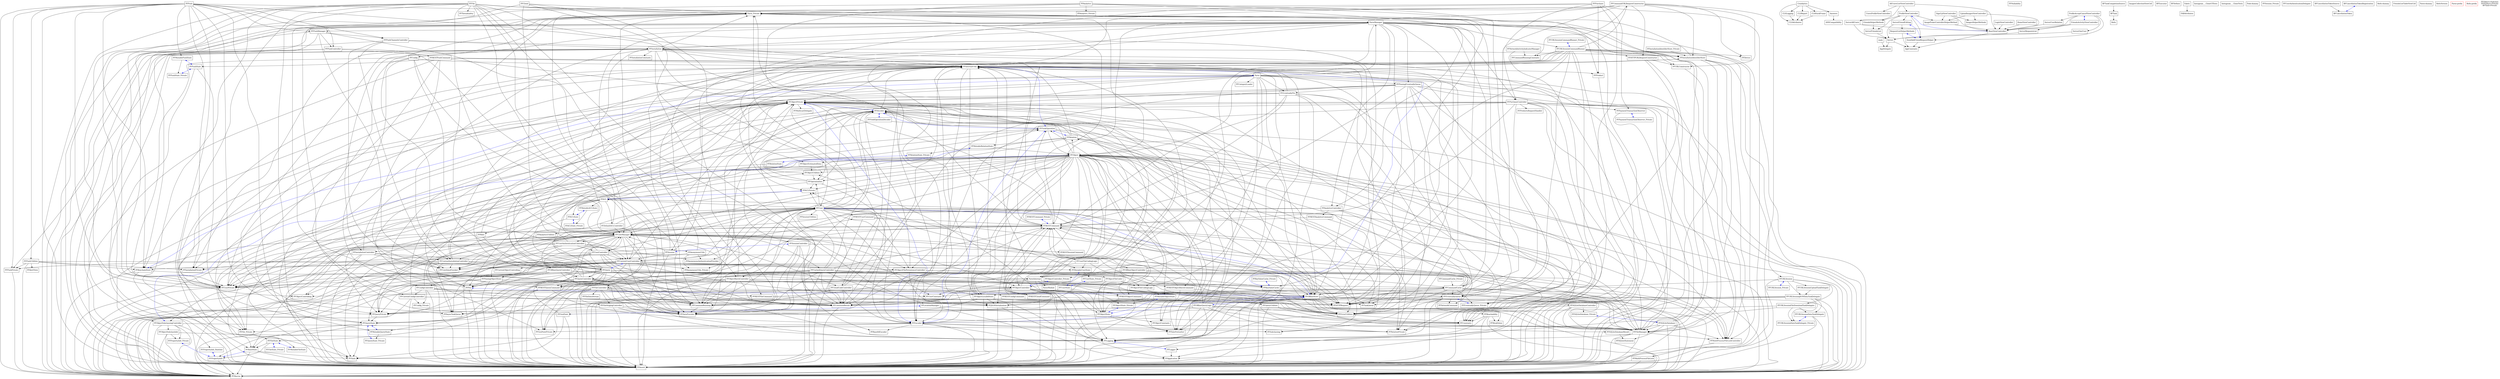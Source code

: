 digraph G {
	node [shape=box];
	"PFCommandURLRequestConstructor" -> "PFHTTPRequest";
	"PFCommandURLRequestConstructor" -> "Parse_Private";
	"PFCommandURLRequestConstructor" -> "PFInternalUtils";
	"PFCommandURLRequestConstructor" -> "PFCommandRunningConstants";
	"PFCommandURLRequestConstructor" -> "PFDataProvider";
	"PFCommandURLRequestConstructor" -> "PFRESTCommand";
	"PFCommandURLRequestConstructor" -> "PFAssert";
	"PFCommandURLRequestConstructor" -> "PFHTTPURLRequestConstructor";
	"PFCommandURLRequestConstructor" -> "PFDevice";
	"PFCommandURLRequestConstructor" -> "PFURLConstructor";
	"PFCommandURLRequestConstructor" -> "PFInstallationIdentifierStore";
	"CLSAttributes" -> {};
	"PFCachedQueryController" -> "PFUser";
	"PFCachedQueryController" -> "PFKeyValueCache";
	"PFCachedQueryController" -> "PFRESTQueryCommand";
	"PFCachedQueryController" -> "PFRESTCommand";
	"PFCachedQueryController" -> "PFDecoder";
	"PFCachedQueryController" -> "PFErrorUtilities";
	"PFCachedQueryController" -> "PFCommandResult";
	"PFCachedQueryController" -> "PFMacros";
	"PFCachedQueryController" -> "PFCommandRunning";
	"PFCachedQueryController" -> "PFAssert";
	"PFCachedQueryController" -> "PFJSONSerialization";
	"PFCachedQueryController" -> "PFQueryController";
	"PFCachedQueryController" -> "PFQueryState";
	"PFFileStagingController" -> "PFAssert";
	"PFFileStagingController" -> "PFFileManager";
	"PFFileStagingController" -> "PFLogging";
	"PFFileStagingController" -> "PFDataProvider";
	"PFFileStagingController" -> "PFAsyncTaskQueue";
	"PFObjectConstants" -> {};
	"PFPin" -> "PFAssert";
	"PFPin" -> "PFQueryPrivate";
	"PFPin" -> "Parse_Private";
	"PFPin" -> "PFObjectPrivate";
	"PFCloudCodeController" -> "PFEncoder";
	"PFCloudCodeController" -> "PFInternalUtils";
	"PFCloudCodeController" -> "PFRESTCloudCommand";
	"PFCloudCodeController" -> "PFDecoder";
	"PFCloudCodeController" -> "PFAssert";
	"PFCloudCodeController" -> "PFCommandResult";
	"PFCloudCodeController" -> "PFCommandRunning";
	"PFSubclassing" -> {};
	"PFPinningObjectStore" -> "PFAssert";
	"PFPinningObjectStore" -> "PFQueryPrivate";
	"PFPinningObjectStore" -> "PFMacros";
	"PFPinningObjectStore" -> "PFPin";
	"PFPinningObjectStore" -> "PFDataProvider";
	"PFPinningObjectStore" -> "PFOfflineStore";
	"PFObjectControlling" -> "PFMacros";
	"PFPaymentTransactionObserver" -> "PFAssert";
	"FriendsHelperMethods" -> "ServerFriendsList";
	"PFUserFileCodingLogic" -> "PFObjectFileCodingLogic";
	"PFUserFileCodingLogic" -> "PFMutableUserState";
	"PFUserFileCodingLogic" -> "PFUserConstants";
	"PFUserFileCodingLogic" -> "PFUserPrivate";
	"PFUserFileCodingLogic" -> "PFObjectPrivate";
	"PFUserFileCodingLogic" -> "PFDecoder";
	"PFCoreManager" -> "PFLocationManager";
	"PFCoreManager" -> "PFUserController";
	"PFCoreManager" -> "PFObjectSubclassingController";
	"PFCoreManager" -> "PFDataProvider";
	"PFCoreManager" -> "PFInstallationController";
	"PFCoreManager" -> "PFObjectFilePersistenceController";
	"PFCoreManager" -> "PFSessionController";
	"PFCoreManager" -> "PFMacros";
	"PFCoreManager" -> "PFObjectBatchController";
	"PFCoreManager" -> "PFOfflineObjectController";
	"PFCoreManager" -> "PFFileController";
	"PFCoreManager" -> "PFObjectLocalIdStore";
	"PFCoreManager" -> "PFPinningObjectStore";
	"PFCoreManager" -> "PFConfigController";
	"PFCoreManager" -> "PFObjectController";
	"PFCoreManager" -> "PFAssert";
	"PFCoreManager" -> "PFOfflineQueryController";
	"PFCoreManager" -> "PFCoreDataProvider";
	"PFCoreManager" -> "PFCloudCodeController";
	"PFCoreManager" -> "PFUserAuthenticationController";
	"PFCoreManager" -> "PFCurrentInstallationController";
	"PFCoreManager" -> "PFCachedQueryController";
	"PFCoreManager" -> "PFCurrentUserController";
	"PFQueryState" -> "PFBaseState";
	"PFQueryState" -> "PFPropertyInfo";
	"ParseInternal" -> "ParseModule";
	"ParseInternal" -> "PFCommandCache";
	"ParseInternal" -> "PFInternalUtils";
	"ParseInternal" -> "PFEventuallyQueue";
	"ParseInternal" -> "PFAssert";
	"ParseInternal" -> "PFGeoPointPrivate";
	"ParseInternal" -> "PFFieldOperation";
	"ParseInternal" -> "PFUserPrivate";
	"ParseInternal" -> "PFKeyValueCache";
	"ParseInternal" -> "PFObjectPrivate";
	"PFAssert" -> "PFMacros";
	"PFLogger" -> "PFApplication";
	"PFURLSessionDataTaskDelegate" -> "PFAssert";
	"PFURLSessionDataTaskDelegate" -> "PFMacros";
	"PFNullability" -> {};
	"PFObjectSubclassInfo" -> "PFAssert";
	"PFObjectSubclassInfo" -> "PFPropertyInfo_Private";
	"PFObjectSubclassInfo" -> "PFMacros";
	"PFObjectSubclassInfo" -> "PFLogging";
	"main" -> "AppDelegate";
	"PFOfflineStore" -> "PFSQLiteDatabaseController";
	"PFOfflineStore" -> "PFDecoder";
	"PFOfflineStore" -> "PFErrorUtilities";
	"PFOfflineStore" -> "PFMacros";
	"PFOfflineStore" -> "PFSQLiteDatabaseResult";
	"PFOfflineStore" -> "PFJSONSerialization";
	"PFOfflineStore" -> "PFQueryPrivate";
	"PFOfflineStore" -> "PFFileManager";
	"PFOfflineStore" -> "Parse_Private";
	"PFOfflineStore" -> "PFAssert";
	"PFOfflineStore" -> "PFWeakValue";
	"PFOfflineStore" -> "PFSQLiteDatabase";
	"PFOfflineStore" -> "PFObjectPrivate";
	"PFFile" -> "PFFileStagingController";
	"PFFile" -> "PFRESTFileCommand";
	"PFFile" -> "PFErrorUtilities";
	"PFFile" -> "PFMacros";
	"PFFile" -> "PFMutableFileState";
	"PFFile" -> "Parse_Private";
	"PFFile" -> "PFFileController";
	"PFFile" -> "PFThreadsafety";
	"PFFile" -> "PFFileManager";
	"PFFile" -> "PFFile_Private";
	"PFFile" -> "PFInternalUtils";
	"PFFile" -> "PFCoreManager";
	"PFFile" -> "PFAssert";
	"PFFile" -> "PFCommandResult";
	"PFFile" -> "PFUserPrivate";
	"PFFile" -> "PFAsyncTaskQueue";
	"PFSQLiteDatabase" -> "PFSQLiteDatabaseResult";
	"PFSQLiteDatabase" -> "PFInternalUtils";
	"PFSQLiteDatabase" -> "PFSQLiteStatement";
	"PFSQLiteDatabase" -> "Parse_Private";
	"PFSQLiteDatabase" -> "PFMacros";
	"PFSQLiteDatabase" -> "PFFileManager";
	"PFSQLiteDatabase" -> "PFMultiProcessFileLockController";
	"AppConstants" -> {};
	"BFTask" -> "Bolts";
	"PFSQLiteDatabaseController" -> "PFAssert";
	"PFSQLiteDatabaseController" -> "PFSQLiteDatabase_Private";
	"PFSQLiteDatabaseController" -> "PFFileManager";
	"PFSQLiteDatabaseController" -> "PFAsyncTaskQueue";
	"PFCoreDataProvider" -> {};
	"PFObjectUtilities" -> "PFFieldOperation";
	"PFObjectUtilities" -> "PFOperationSet";
	"PFTaskQueue" -> {};
	"PFRESTFileCommand" -> "PFAssert";
	"PFRESTFileCommand" -> "PFHTTPRequest";
	"PFRESTFileCommand" -> "PFRESTCommand";
	"ImagesCollectionViewCell" -> {};
	"PFSessionController" -> "PFDataProvider";
	"PFSessionController" -> "PFAssert";
	"PFSessionController" -> "PFCommandResult";
	"PFSessionController" -> "PFRESTSessionCommand";
	"PFSessionController" -> "PFCommandRunning";
	"PFSessionController" -> "PFObjectPrivate";
	"PFBase64Encoder" -> {};
	"ImagePickerControllerHelperMethod" -> "BaseViewController";
	"BFExecutor" -> {};
	"PFURLSessionFileDownloadTaskDelegate" -> "PFErrorUtilities";
	"PFURLSessionFileDownloadTaskDelegate" -> "PFURLSessionDataTaskDelegate_Private";
	"PFURLSessionFileDownloadTaskDelegate" -> "PFHash";
	"PFURLSessionFileDownloadTaskDelegate" -> "PFURLSessionDataTaskDelegate";
	"PFAnonymousUtils" -> "PFUserPrivate";
	"PFAnonymousUtils" -> "PFAnonymousAuthenticationProvider";
	"PFAnonymousUtils" -> "PFAnonymousUtils_Private";
	"PFAnonymousUtils" -> "PFInternalUtils";
	"PFMulticastDelegate" -> {};
	"PFMultiProcessFileLockController" -> "PFMultiProcessFileLock";
	"PFRESTUserCommand" -> "PFAssert";
	"PFRESTUserCommand" -> "PFHTTPRequest";
	"PFRESTUserCommand" -> "PFRESTCommand";
	"ImagesHelperMethods" -> {};
	"ServerFriendEditing" -> "RequestListHelperMethods";
	"ServerFriendEditing" -> "Server";
	"PFFile_Private" -> "PFFileState";
	"PFConfigController" -> "PFAssert";
	"PFConfigController" -> "PFRESTConfigCommand";
	"PFConfigController" -> "PFCurrentConfigController";
	"PFConfigController" -> "PFDecoder";
	"PFConfigController" -> "PFConfig_Private";
	"PFConfigController" -> "PFCommandResult";
	"PFConfigController" -> "PFCommandRunning";
	"PFPushChannelsController" -> "PFAssert";
	"PFPushChannelsController" -> "PFErrorUtilities";
	"PFPushChannelsController" -> "PFCoreDataProvider";
	"PFPushChannelsController" -> "PFCurrentInstallationController";
	"PFPushChannelsController" -> "PFInstallation";
	"LoginViewController" -> "BaseViewController";
	"PFConfig" -> "Parse_Private";
	"PFConfig" -> "PFConfigController";
	"PFConfig" -> "PFInternalUtils";
	"PFConfig" -> "PFCoreManager";
	"PFConfig" -> "PFCurrentConfigController";
	"PFConfig" -> "PFUserPrivate";
	"PFConfig" -> "PFCurrentUserController";
	"Parse" -> "PFPinningEventuallyQueue";
	"Parse" -> "PFInstallationPrivate";
	"Parse" -> "PFPin";
	"Parse" -> "PFCategoryLoader";
	"Parse" -> "PFLogging";
	"Parse" -> "PFSession";
	"Parse" -> "PFFileManager";
	"Parse" -> "ParseManager";
	"Parse" -> "ParseInternal";
	"Parse" -> "PFEventuallyPin";
	"Parse" -> "PFLogger";
	"Parse" -> "PFObjectSubclassingController";
	"Parse" -> "PFUserPrivate";
	"Parse" -> "PFOfflineStore";
	"Parse" -> "PFApplication";
	"BFDefines" -> {};
	"PFCommandCache_Private" -> "PFCommandCache";
	"PFMultiProcessFileLock" -> "PFAssert";
	"PFMultiProcessFileLock" -> "PFMacros";
	"ServerRequestsList" -> "Server";
	"ServerOneUser" -> "Server";
	"PFLocationManager" -> "PFConstants";
	"PFLocationManager" -> "PFApplication";
	"PFCommandCache" -> "PFEventuallyQueue";
	"PFCommandCache" -> "PFRESTCommand";
	"PFCommandCache" -> "PFErrorUtilities";
	"PFCommandCache" -> "PFMacros";
	"PFCommandCache" -> "PFLogging";
	"PFCommandCache" -> "Parse_Private";
	"PFCommandCache" -> "PFMultiProcessFileLockController";
	"PFCommandCache" -> "PFFileManager";
	"PFCommandCache" -> "PFCoreManager";
	"PFCommandCache" -> "PFObject";
	"PFCommandCache" -> "PFAssert";
	"PFCommandCache" -> "PFCommandResult";
	"PFCommandCache" -> "PFObjectLocalIdStore";
	"PFCommandCache" -> "PFEventuallyQueue_Private";
	"PFCommandCache" -> "PFObjectPrivate";
	"Fabric" -> "FABAttributes";
	"PFAnonymousAuthenticationProvider" -> {};
	"PFObjectState" -> "PFObjectConstants";
	"PFObjectState" -> "PFObjectUtilities";
	"PFObjectState" -> "PFEncoder";
	"PFObjectState" -> "PFDateFormatter";
	"ProfileViewController" -> "FriendsHelperMethods";
	"ProfileViewController" -> "ImagePickerControllerHelperMethod";
	"ProfileViewController" -> "ServerFriendEditing";
	"ProfileViewController" -> "ServerFriendsList";
	"ProfileViewController" -> "SendAddFriendRequestHelper";
	"PFUserConstants" -> {};
	"PFMutablePushState" -> "PFPushState_Private";
	"PFDecoder" -> "PFFile_Private";
	"PFDecoder" -> "PFInternalUtils";
	"PFDecoder" -> "PFDateFormatter";
	"PFDecoder" -> "PFBase64Encoder";
	"PFDecoder" -> "PFGeoPointPrivate";
	"PFDecoder" -> "PFMacros";
	"PFDecoder" -> "PFRelationPrivate";
	"PFSQLiteDatabaseResult" -> "PFSQLiteStatement";
	"Bolts" -> {};
	"PFMutableQueryState" -> "PFQueryState_Private";
	"PFRESTQueryCommand" -> "PFHTTPRequest";
	"PFRESTQueryCommand" -> "PFQueryPrivate";
	"PFRESTQueryCommand" -> "PFEncoder";
	"PFRESTQueryCommand" -> "PFAssert";
	"PFRESTQueryCommand" -> "PFRESTCommand";
	"PFRESTQueryCommand" -> "PFQueryState";
	"Answers" -> "ANSCompatibility";
	"PFInstallationPrivate" -> {};
	"PFACL" -> "PFUser";
	"PFACL" -> "PFACLState";
	"PFACL" -> "PFObjectUtilities";
	"PFACL" -> "PFDefaultACLController";
	"PFACL" -> "PFRole";
	"PFACL" -> "PFMacros";
	"PFACL" -> "PFMutableACLState";
	"PFACL" -> "PFAssert";
	"PFACL" -> "PFUserPrivate";
	"PFACL" -> "PFObjectPrivate";
	"PFUserAuthenticationController" -> "PFAnonymousAuthenticationProvider";
	"PFUserAuthenticationController" -> "PFUserController";
	"PFUserAuthenticationController" -> "PFAssert";
	"PFUserAuthenticationController" -> "PFMacros";
	"PFUserAuthenticationController" -> "PFCoreDataProvider";
	"PFUserAuthenticationController" -> "PFAnonymousUtils";
	"PFUserAuthenticationController" -> "PFUserPrivate";
	"PFUserAuthenticationController" -> "PFObjectPrivate";
	"PFUserAuthenticationController" -> "PFCurrentUserController";
	"PFAsyncTaskQueue" -> {};
	"PFMutableObjectState" -> "PFObjectState_Private";
	"PFMutableObjectState" -> "PFDateFormatter";
	"PFPinningEventuallyQueue" -> "PFAssert";
	"PFPinningEventuallyQueue" -> "PFEventuallyQueue_Private";
	"PFPinningEventuallyQueue" -> "PFEventuallyQueue";
	"PFPinningEventuallyQueue" -> "PFTaskQueue";
	"PFPinningEventuallyQueue" -> "PFCommandResult";
	"PFPinningEventuallyQueue" -> "PFOperationSet";
	"PFPinningEventuallyQueue" -> "PFErrorUtilities";
	"PFPinningEventuallyQueue" -> "PFEventuallyPin";
	"PFPinningEventuallyQueue" -> "PFRESTCommand";
	"PFPinningEventuallyQueue" -> "PFObjectPrivate";
	"PFPinningEventuallyQueue" -> "PFMacros";
	"Instagram___CloneUITests" -> {};
	"ServerUserRelation" -> "BaseViewController";
	"PFProductsRequestHandler" -> {};
	"PFPurchase" -> "PFPaymentTransactionObserver";
	"PFPurchase" -> "Parse_Private";
	"PFPurchase" -> "PFConstants";
	"PFPurchase" -> "PFPurchaseController";
	"PFPurchase" -> "PFProduct";
	"PFPurchase" -> "PFAssert";
	"PFPurchase" -> "PFUserPrivate";
	"PFRESTObjectBatchCommand" -> "PFAssert";
	"PFRESTObjectBatchCommand" -> "PFHTTPRequest";
	"PFRESTObjectBatchCommand" -> "PFRESTCommand";
	"PFDataProvider" -> {};
	"PFDefaultACLController" -> "Parse_Private";
	"PFDefaultACLController" -> "PFCoreManager";
	"PFDefaultACLController" -> "PFACLPrivate";
	"PFDefaultACLController" -> "PFAsyncTaskQueue";
	"PFDefaultACLController" -> "PFCurrentUserController";
	"PFPushManager" -> "PFAssert";
	"PFPushManager" -> "PFPushChannelsController";
	"PFPushManager" -> "PFCoreDataProvider";
	"PFPushManager" -> "PFDataProvider";
	"PFPushManager" -> "PFPushController";
	"PFPushManager" -> "PFMacros";
	"CLSLogging" -> "CLSAttributes";
	"PFHTTPURLRequestConstructor" -> "PFAssert";
	"PFHTTPURLRequestConstructor" -> "PFHTTPRequest";
	"PFHTTPURLRequestConstructor" -> "PFURLConstructor";
	"CLSReport" -> "CLSAttributes";
	"Server" -> "AppConstants";
	"Server" -> "AppDelegate";
	"ServerAllUsers" -> "BaseViewController";
	"ServerAllUsers" -> "Server";
	"PFRelationPrivate" -> {};
	"PFInstallationConstants" -> {};
	"PFPush" -> "PFPushUtilities";
	"PFPush" -> "PFKeychainStore";
	"PFPush" -> "PFPushManager";
	"PFPush" -> "PFMacros";
	"PFPush" -> "PFPushChannelsController";
	"PFPush" -> "Parse_Private";
	"PFPush" -> "PFMutablePushState";
	"PFPush" -> "PFPushController";
	"PFPush" -> "PFQueryPrivate";
	"PFPush" -> "PFEncoder";
	"PFPush" -> "PFHash";
	"PFPush" -> "PFPushPrivate";
	"PFPush" -> "PFMutableQueryState";
	"PFPush" -> "PFAssert";
	"PFPush" -> "PFInstallationPrivate";
	"PFPush" -> "PFUserPrivate";
	"PFURLSession" -> "PFURLSessionJSONDataTaskDelegate";
	"PFURLSession" -> "PFAssert";
	"PFURLSession" -> "PFCommandResult";
	"PFURLSession" -> "PFMacros";
	"PFURLSession" -> "PFURLSessionFileDownloadTaskDelegate";
	"PFURLSession" -> "PFURLSessionUploadTaskDelegate";
	"PFRESTConfigCommand" -> "PFAssert";
	"PFRESTConfigCommand" -> "PFHTTPRequest";
	"PFRESTConfigCommand" -> "PFRESTCommand";
	"PFFileState" -> "PFBaseState";
	"PFFileState" -> "PFPropertyInfo";
	"PFAnonymousUtils_Private" -> {};
	"Instagram___CloneTests" -> {};
	"PFCommandResult" -> "PFAssert";
	"ServerFriendsList" -> "Server";
	"Pods-dummy" -> {};
	"UsersProfileViewController" -> {};
	"PFCurrentUserController" -> "PFKeychainStore";
	"PFCurrentUserController" -> "PFDataProvider";
	"PFCurrentUserController" -> "PFObjectFilePersistenceController";
	"PFCurrentUserController" -> "PFMacros";
	"PFCurrentUserController" -> "PFUserConstants";
	"PFCurrentUserController" -> "PFFileManager";
	"PFCurrentUserController" -> "PFAnonymousUtils_Private";
	"PFCurrentUserController" -> "PFCurrentObjectControlling";
	"PFCurrentUserController" -> "PFAssert";
	"PFCurrentUserController" -> "PFMutableUserState";
	"PFCurrentUserController" -> "PFCoreDataProvider";
	"PFCurrentUserController" -> "PFUserPrivate";
	"PFCurrentUserController" -> "PFAsyncTaskQueue";
	"PFCurrentUserController" -> "PFObjectPrivate";
	"HomeViewController" -> "BaseViewController";
	"PFAnalytics_Private" -> {};
	"PFQuery" -> "PFPin";
	"PFQuery" -> "PFKeyValueCache";
	"PFQuery" -> "Parse_Private";
	"PFQuery" -> "PFInternalUtils";
	"PFQuery" -> "PFCoreManager";
	"PFQuery" -> "PFObject";
	"PFQuery" -> "PFMutableQueryState";
	"PFQuery" -> "PFRESTQueryCommand";
	"PFQuery" -> "ParseInternal";
	"PFQuery" -> "PFAssert";
	"PFQuery" -> "PFCommandResult";
	"PFQuery" -> "PFGeoPointPrivate";
	"PFQuery" -> "PFUserPrivate";
	"PFQuery" -> "PFQueryController";
	"PFQuery" -> "PFOfflineStore";
	"PFQuery" -> "PFQueryUtilities";
	"PFQuery" -> "PFObjectPrivate";
	"PFRESTObjectCommand" -> "PFAssert";
	"PFRESTObjectCommand" -> "PFHTTPRequest";
	"PFRESTObjectCommand" -> "PFObjectState";
	"PFRESTObjectCommand" -> "PFRESTCommand";
	"PFHTTPRequest" -> {};
	"PFUserState" -> "PFObjectState";
	"PFUserState" -> "PFUserConstants";
	"PFUserState" -> "PFObjectState_Private";
	"PFGeoPoint" -> "PFAssert";
	"PFGeoPoint" -> "PFHash";
	"PFGeoPoint" -> "PFCoreManager";
	"PFGeoPoint" -> "Parse_Private";
	"PFPushUtilities" -> "PFAlertView";
	"PFPushUtilities" -> "PFLogging";
	"PFPushUtilities" -> "PFInstallationPrivate";
	"PFPushUtilities" -> "PFPushPrivate";
	"PFPushUtilities" -> "PFKeychainStore";
	"PFPushUtilities" -> "PFMacros";
	"PFAnalyticsUtilities" -> "PFHash";
	"PFConstants" -> {};
	"UploadImagesViewController" -> "BaseViewController";
	"UploadImagesViewController" -> "ImagePickerControllerHelperMethod";
	"UploadImagesViewController" -> "ImagesHelperMethods";
	"PFObjectFilePersistenceController" -> "PFFileManager";
	"PFObjectFilePersistenceController" -> "PFDataProvider";
	"PFObjectFilePersistenceController" -> "PFAssert";
	"PFObjectFilePersistenceController" -> "PFMacros";
	"PFObjectFilePersistenceController" -> "PFMultiProcessFileLockController";
	"PFObjectFilePersistenceController" -> "PFJSONSerialization";
	"PFObjectFilePersistenceController" -> "PFObjectFileCoder";
	"PFObjectFilePersistenceController" -> "PFObjectPrivate";
	"PFErrorUtilities" -> "PFLogging";
	"PFErrorUtilities" -> "PFConstants";
	"PFSession_Private" -> {};
	"PFMutableACLState" -> "PFACLState_Private";
	"PFJSONSerialization" -> "PFAssert";
	"PFJSONSerialization" -> "PFLogging";
	"RequestListHelperMethods" -> "AppConstants";
	"PFURLSessionUploadTaskDelegate" -> "PFURLSessionJSONDataTaskDelegate";
	"PFConfig_Private" -> {};
	"PFUserAuthenticationDelegate" -> {};
	"PFOfflineQueryLogic" -> "PFQueryPrivate";
	"PFOfflineQueryLogic" -> "PFEncoder";
	"PFOfflineQueryLogic" -> "PFConstants";
	"PFOfflineQueryLogic" -> "PFACL";
	"PFOfflineQueryLogic" -> "PFRelation";
	"PFOfflineQueryLogic" -> "PFDateFormatter";
	"PFOfflineQueryLogic" -> "PFErrorUtilities";
	"PFOfflineQueryLogic" -> "PFGeoPoint";
	"PFOfflineQueryLogic" -> "PFMacros";
	"PFOfflineQueryLogic" -> "PFAssert";
	"PFOfflineQueryLogic" -> "PFRelationPrivate";
	"PFOfflineQueryLogic" -> "PFDecoder";
	"Crashlytics" -> "CLSAttributes";
	"Crashlytics" -> "CLSReport";
	"Crashlytics" -> "CLSLogging";
	"Crashlytics" -> "CLSStackFrame";
	"Crashlytics" -> "Answers";
	"PFEventuallyQueue" -> "PFAssert";
	"PFEventuallyQueue" -> "PFNetworkCommand";
	"PFEventuallyQueue" -> "PFTaskQueue";
	"PFEventuallyQueue" -> "PFRESTCommand";
	"PFEventuallyQueue" -> "PFErrorUtilities";
	"PFEventuallyQueue" -> "PFCommandResult";
	"PFEventuallyQueue" -> "PFReachability";
	"PFEventuallyQueue" -> "PFMacros";
	"PFEventuallyQueue" -> "PFCommandRunning";
	"PFEventuallyQueue" -> "PFLogging";
	"PFFileDataStream" -> {};
	"PFMutableUserState" -> "PFUserState_Private";
	"ParseManager" -> "PFUser";
	"ParseManager" -> "PFAnalyticsController";
	"ParseManager" -> "PFKeychainStore";
	"ParseManager" -> "PFConfig";
	"ParseManager" -> "PFDataProvider";
	"ParseManager" -> "PFPushManager";
	"ParseManager" -> "PFCommandCache";
	"ParseManager" -> "PFMacros";
	"ParseManager" -> "PFLogging";
	"ParseManager" -> "PFInstallationIdentifierStore";
	"ParseManager" -> "PFMultiProcessFileLockController";
	"ParseManager" -> "PFAssert";
	"ParseManager" -> "PFProduct";
	"ParseManager" -> "PFKeyValueCache";
	"ParseManager" -> "PFFileManager";
	"ParseManager" -> "PFCoreManager";
	"ParseManager" -> "PFPurchaseController";
	"ParseManager" -> "PFPinningEventuallyQueue";
	"ParseManager" -> "PFInstallation";
	"ParseManager" -> "PFOfflineStore";
	"ParseManager" -> "PFURLSessionCommandRunner";
	"PFDateFormatter" -> {};
	"PFInstallation" -> "PFInstallationController";
	"PFInstallation" -> "PFErrorUtilities";
	"PFInstallation" -> "Parse_Private";
	"PFInstallation" -> "PFInstallationIdentifierStore";
	"PFInstallation" -> "PFInstallationConstants";
	"PFInstallation" -> "PFQueryPrivate";
	"PFInstallation" -> "PFFileManager";
	"PFInstallation" -> "PFPushPrivate";
	"PFInstallation" -> "PFInternalUtils";
	"PFInstallation" -> "PFCoreManager";
	"PFInstallation" -> "PFAssert";
	"PFInstallation" -> "PFObjectEstimatedData";
	"PFInstallation" -> "PFInstallationPrivate";
	"PFInstallation" -> "PFCurrentInstallationController";
	"PFInstallation" -> "PFObjectPrivate";
	"PFInstallation" -> "PFOfflineStore";
	"PFInstallation" -> "PFApplication";
	"PFSQLiteStatement" -> {};
	"PFThreadsafety" -> {};
	"PFOfflineQueryController" -> "PFObjectPrivate";
	"PFOfflineQueryController" -> "PFPin";
	"PFOfflineQueryController" -> "PFRESTCommand";
	"PFOfflineQueryController" -> "PFAssert";
	"PFOfflineQueryController" -> "PFCommandRunning";
	"PFOfflineQueryController" -> "PFRelationPrivate";
	"PFOfflineQueryController" -> "PFQueryController";
	"PFOfflineQueryController" -> "PFOfflineStore";
	"PFOfflineQueryController" -> "PFQueryState";
	"PFOfflineQueryController" -> "PFPinningObjectStore";
	"PFBaseState" -> "PFAssert";
	"PFBaseState" -> "PFHash";
	"PFBaseState" -> "PFMacros";
	"PFURLSessionJSONDataTaskDelegate" -> "PFErrorUtilities";
	"PFURLSessionJSONDataTaskDelegate" -> "PFCommandResult";
	"PFURLSessionJSONDataTaskDelegate" -> "PFMacros";
	"PFURLSessionJSONDataTaskDelegate" -> "PFURLSessionDataTaskDelegate";
	"PFURLSessionJSONDataTaskDelegate" -> "PFURLSessionDataTaskDelegate_Private";
	"PFURLSessionJSONDataTaskDelegate" -> "PFConstants";
	"BFCancellationTokenSource" -> "BFCancellationToken";
	"PFObjectPrivate" -> "PFObjectControlling";
	"PFObjectPrivate" -> "PFMulticastDelegate";
	"Bolts-dummy" -> {};
	"PFURLConstructor" -> "PFAssert";
	"FABAttributes" -> {};
	"PFSession" -> "PFObjectPrivate";
	"PFSession" -> "Parse_Private";
	"PFSession" -> "PFCoreManager";
	"PFSession" -> "PFAssert";
	"PFSession" -> "PFUserPrivate";
	"PFSession" -> "PFCurrentUserController";
	"PFRelationState" -> "PFBaseState";
	"PFInstallationController" -> "PFObjectControlling";
	"PFInstallationController" -> "PFInstallationPrivate";
	"PFInstallationController" -> "PFObjectController";
	"PFInstallationController" -> "PFAssert";
	"PFInstallationController" -> "PFCoreDataProvider";
	"PFInstallationController" -> "PFCurrentInstallationController";
	"PFInstallationController" -> "PFObjectPrivate";
	"PFOperationSet" -> "PFEncoder";
	"PFOperationSet" -> "PFInternalUtils";
	"PFOperationSet" -> "PFFieldOperation";
	"PFOperationSet" -> "PFACL";
	"PFOperationSet" -> "PFACLPrivate";
	"PFOperationSet" -> "PFDecoder";
	"SignUpViewController" -> "BaseViewController";
	"SignUpViewController" -> "ImagePickerControllerHelperMethod";
	"SignUpViewController" -> "ImagesHelperMethods";
	"PFFieldOperation" -> "PFObject";
	"PFFieldOperation" -> "PFAssert";
	"PFFieldOperation" -> "PFRelationPrivate";
	"PFFieldOperation" -> "PFOfflineStore";
	"PFInstallationIdentifierStore" -> "PFAssert";
	"PFInstallationIdentifierStore" -> "PFFileManager";
	"PFInstallationIdentifierStore" -> "PFMacros";
	"PFInstallationIdentifierStore" -> "PFInternalUtils";
	"PFInstallationIdentifierStore" -> "Parse_Private";
	"PFInstallationIdentifierStore" -> "PFMultiProcessFileLockController";
	"PFRESTAnalyticsCommand" -> "PFHTTPRequest";
	"PFRESTAnalyticsCommand" -> "PFRESTCommand";
	"PFPushController" -> "PFAssert";
	"PFPushController" -> "PFCommandRunning";
	"PFPushController" -> "PFRESTPushCommand";
	"PFPushController" -> "PFMacros";
	"PFQueryPrivate" -> "PFQueryState";
	"ParseModule" -> {};
	"PFACLState" -> "PFBaseState";
	"CLSStackFrame" -> "CLSAttributes";
	"PFInternalUtils" -> "PFKeychainStore";
	"PFInternalUtils" -> "PFLogging";
	"PFInternalUtils" -> "PFHash";
	"PFInternalUtils" -> "PFJSONSerialization";
	"PFInternalUtils" -> "PFMultiProcessFileLockController";
	"PFInternalUtils" -> "PFAssert";
	"PFInternalUtils" -> "PFProduct";
	"PFInternalUtils" -> "PFEncoder";
	"PFInternalUtils" -> "PFFileManager";
	"PFInternalUtils" -> "PFFile_Private";
	"PFInternalUtils" -> "PFDateFormatter";
	"PFInternalUtils" -> "Parse";
	"PFInternalUtils" -> "PFGeoPointPrivate";
	"PFInternalUtils" -> "PFUserPrivate";
	"PFInternalUtils" -> "PFRelationPrivate";
	"PFInternalUtils" -> "PFACLPrivate";
	"PFInternalUtils" -> "PFObjectPrivate";
	"PFRESTCloudCommand" -> "PFAssert";
	"PFRESTCloudCommand" -> "PFHTTPRequest";
	"PFRESTCloudCommand" -> "PFRESTCommand";
	"PFObject" -> "PFObjectFileCodingLogic";
	"PFObject" -> "PFObjectConstants";
	"PFObject" -> "PFConstants";
	"PFObject" -> "PFDecoder";
	"PFObject" -> "PFErrorUtilities";
	"PFObject" -> "PFMacros";
	"PFObject" -> "PFPin";
	"PFObject" -> "PFLogging";
	"PFObject" -> "PFDateFormatter";
	"PFObject" -> "PFSubclassing";
	"PFObject" -> "PFPinningObjectStore";
	"PFObject" -> "PFJSONSerialization";
	"PFObject" -> "PFFileManager";
	"PFObject" -> "PFCoreManager";
	"PFObject" -> "ParseInternal";
	"PFObject" -> "PFCommandRunning";
	"PFObject" -> "PFEventuallyQueue_Private";
	"PFObject" -> "PFOfflineStore";
	"PFObject" -> "PFMutableObjectState";
	"PFObject" -> "PFObjectUtilities";
	"PFObject" -> "PFTaskQueue";
	"PFObject" -> "PFRESTObjectBatchCommand";
	"PFObject" -> "PFCurrentUserController";
	"PFObject" -> "PFOperationSet";
	"PFObject" -> "PFObjectBatchController";
	"PFObject" -> "Parse_Private";
	"PFObject" -> "PFObjectFilePersistenceController";
	"PFObject" -> "PFObjectLocalIdStore";
	"PFObject" -> "PFMultiProcessFileLockController";
	"PFObject" -> "PFQueryPrivate";
	"PFObject" -> "PFEncoder";
	"PFObject" -> "PFFile_Private";
	"PFObject" -> "PFRelation";
	"PFObject" -> "PFObjectController";
	"PFObject" -> "PFCommandResult";
	"PFObject" -> "PFObjectEstimatedData";
	"PFObject" -> "PFRelationPrivate";
	"PFObject" -> "PFACLPrivate";
	"PFObject" -> "PFRESTObjectCommand";
	"PFRelation" -> "PFQueryPrivate";
	"PFRelation" -> "PFInternalUtils";
	"PFRelation" -> "PFMutableRelationState";
	"PFRelation" -> "PFAssert";
	"PFRelation" -> "PFMacros";
	"PFRelation" -> "PFRelationPrivate";
	"PFRelation" -> "PFObjectPrivate";
	"PFObjectController" -> "PFObjectControlling";
	"PFObjectController" -> "PFObjectState";
	"PFObjectController" -> "PFTaskQueue";
	"PFObjectController" -> "PFDataProvider";
	"PFObjectController" -> "PFErrorUtilities";
	"PFObjectController" -> "PFCommandResult";
	"PFObjectController" -> "PFMacros";
	"PFObjectController" -> "PFCommandRunning";
	"PFObjectController" -> "PFAssert";
	"PFObjectController" -> "PFObjectPrivate";
	"PFObjectController" -> "PFRESTObjectCommand";
	"PFCurrentConfigController" -> "PFConfig_Private";
	"PFCurrentConfigController" -> "PFAssert";
	"PFCurrentConfigController" -> "PFFileManager";
	"PFCurrentConfigController" -> "PFMacros";
	"PFCurrentConfigController" -> "PFJSONSerialization";
	"PFCurrentConfigController" -> "PFDecoder";
	"PFWeakValue" -> {};
	"PFInstallationIdentifierStore_Private" -> "PFInstallationIdentifierStore";
	"PFDevice" -> {};
	"PFObjectLocalIdStore" -> "PFFileManager";
	"PFObjectLocalIdStore" -> "PFInternalUtils";
	"PFObjectLocalIdStore" -> "PFDataProvider";
	"PFObjectLocalIdStore" -> "PFAssert";
	"PFObjectLocalIdStore" -> "PFLogging";
	"PFObjectLocalIdStore" -> "Parse_Private";
	"PFObjectLocalIdStore" -> "PFJSONSerialization";
	"PFURLSessionCommandRunner" -> "PFHTTPRequest";
	"PFURLSessionCommandRunner" -> "PFCommandURLRequestConstructor";
	"PFURLSessionCommandRunner" -> "PFCommandRunningConstants";
	"PFURLSessionCommandRunner" -> "PFConstants";
	"PFURLSessionCommandRunner" -> "PFRESTCommand";
	"PFURLSessionCommandRunner" -> "PFHTTPURLRequestConstructor";
	"PFURLSessionCommandRunner" -> "PFMacros";
	"PFURLSessionCommandRunner" -> "PFLogging";
	"PFURLSessionCommandRunner" -> "PFURLConstructor";
	"PFURLSessionCommandRunner" -> "PFInstallationIdentifierStore";
	"PFURLSessionCommandRunner" -> "PFEncoder";
	"PFURLSessionCommandRunner" -> "PFInternalUtils";
	"PFURLSessionCommandRunner" -> "PFAssert";
	"PFURLSessionCommandRunner" -> "PFCommandResult";
	"PFURLSessionCommandRunner" -> "PFDevice";
	"PFURLSessionCommandRunner" -> "PFCommandRunning";
	"PFURLSessionCommandRunner" -> "PFURLSession";
	"PFMacros" -> {};
	"PFUser" -> "PFObjectConstants";
	"PFUser" -> "PFKeychainStore";
	"PFUser" -> "PFAnonymousAuthenticationProvider";
	"PFUser" -> "PFTaskQueue";
	"PFUser" -> "PFUserController";
	"PFUser" -> "PFDecoder";
	"PFUser" -> "PFErrorUtilities";
	"PFUser" -> "PFOperationSet";
	"PFUser" -> "PFUserPrivate";
	"PFUser" -> "PFUserConstants";
	"PFUser" -> "PFObjectFilePersistenceController";
	"PFUser" -> "PFMultiProcessFileLockController";
	"PFUser" -> "PFRESTUserCommand";
	"PFUser" -> "PFFileManager";
	"PFUser" -> "PFUserFileCodingLogic";
	"PFUser" -> "PFCoreManager";
	"PFUser" -> "Parse_Private";
	"PFUser" -> "PFAnonymousUtils_Private";
	"PFUser" -> "PFQueryPrivate";
	"PFUser" -> "PFAssert";
	"PFUser" -> "PFCommandResult";
	"PFUser" -> "PFMutableUserState";
	"PFUser" -> "PFSessionUtilities";
	"PFUser" -> "PFCommandRunning";
	"PFUser" -> "PFCurrentUserController";
	"PFUser" -> "PFUserAuthenticationController";
	"PFUser" -> "PFACLPrivate";
	"PFUser" -> "PFObjectPrivate";
	"PFKeychainStore" -> "PFAssert";
	"PFKeychainStore" -> "PFLogging";
	"PFKeychainStore" -> "PFMacros";
	"PFCommandRunningConstants" -> {};
	"PFPurchaseController" -> "PFHTTPRequest";
	"PFPurchaseController" -> "PFPaymentTransactionObserver";
	"PFPurchaseController" -> "PFFileManager";
	"PFPurchaseController" -> "PFFile_Private";
	"PFPurchaseController" -> "PFProductsRequestHandler";
	"PFPurchaseController" -> "PFConstants";
	"PFPurchaseController" -> "PFRESTCommand";
	"PFPurchaseController" -> "PFDecoder";
	"PFPurchaseController" -> "PFAssert";
	"PFPurchaseController" -> "PFCommandResult";
	"PFPurchaseController" -> "PFMacros";
	"PFPurchaseController" -> "PFCommandRunning";
	"PFRESTPushCommand" -> "PFHTTPRequest";
	"PFRESTPushCommand" -> "PFPushState";
	"PFRESTPushCommand" -> "PFInternalUtils";
	"PFRESTPushCommand" -> "PFRESTQueryCommand";
	"PFRESTPushCommand" -> "PFRESTCommand";
	"PFRESTPushCommand" -> "PFDateFormatter";
	"PFRESTPushCommand" -> "PFAssert";
	"PFRESTPushCommand" -> "PFQueryState";
	"ProfileAcceptCancelViewController" -> "BaseViewController";
	"ProfileAcceptCancelViewController" -> "ServerUserRelation";
	"ProfileAcceptCancelViewController" -> "SendAddFriendRequestHelper";
	"ProfileAcceptCancelViewController" -> "ServerOneUser";
	"PFObjectFileCodingLogic" -> "PFMutableObjectState";
	"PFObjectFileCodingLogic" -> "PFObjectPrivate";
	"PFNetworkCommand" -> {};
	"PFCategoryLoader" -> {};
	"SendAddFriendRequestHelper" -> "AppConstants";
	"AllUsersListViewController" -> "BaseViewController";
	"AllUsersListViewController" -> "ServerAllUsers";
	"AllUsersListViewController" -> "UsersProfileViewController";
	"AllUsersListViewController" -> "ProfileViewController";
	"BaseViewController" -> "AppConstants";
	"PFAlertView" -> {};
	"PFRole" -> "PFAssert";
	"PFRole" -> "PFQuery";
	"PFRole" -> "PFObjectPrivate";
	"PFKeyValueCache" -> "PFAssert";
	"PFKeyValueCache" -> "PFFileManager";
	"PFKeyValueCache" -> "PFLogging";
	"PFKeyValueCache" -> "PFConstants";
	"PFFileManager" -> "PFAssert";
	"PFFileManager" -> "PFLogging";
	"PFFileManager" -> "PFMacros";
	"PFFileManager" -> "PFMultiProcessFileLockController";
	"PFNetworkActivityIndicatorManager" -> "PFCommandRunningConstants";
	"PFNetworkActivityIndicatorManager" -> "PFApplication";
	"FriendsActivityViewController" -> "ServerRequestsList";
	"FriendsActivityViewController" -> "BaseViewController";
	"PFCurrentObjectControlling" -> {};
	"PFEventuallyPin" -> "PFHTTPRequest";
	"PFEventuallyPin" -> "PFInternalUtils";
	"PFEventuallyPin" -> "PFObject";
	"PFEventuallyPin" -> "PFQuery";
	"PFEventuallyPin" -> "PFRESTCommand";
	"PFEventuallyPin" -> "PFAssert";
	"PFEventuallyPin" -> "PFOfflineStore";
	"PFEventuallyPin" -> "PFSubclassing";
	"PFEventuallyPin" -> "PFObjectPrivate";
	"PFGeoPointPrivate" -> {};
	"PFSessionUtilities" -> {};
	"PFAnalytics" -> "PFEncoder";
	"PFAnalytics" -> "Parse_Private";
	"PFAnalytics" -> "PFEventuallyQueue";
	"PFAnalytics" -> "PFAssert";
	"PFAnalytics" -> "PFAnalyticsController";
	"PFAnalytics" -> "PFUserPrivate";
	"PFAnalytics" -> "PFAnalytics_Private";
	"PFCommandRunning" -> "PFDataProvider";
	"PFCurrentInstallationController" -> "PFInstallationIdentifierStore";
	"PFCurrentInstallationController" -> "PFFileManager";
	"PFCurrentInstallationController" -> "PFInstallationPrivate";
	"PFCurrentInstallationController" -> "PFPushPrivate";
	"PFCurrentInstallationController" -> "PFDataProvider";
	"PFCurrentInstallationController" -> "PFCurrentObjectControlling";
	"PFCurrentInstallationController" -> "PFQuery";
	"PFCurrentInstallationController" -> "PFMacros";
	"PFCurrentInstallationController" -> "PFCoreDataProvider";
	"PFCurrentInstallationController" -> "PFObjectFilePersistenceController";
	"PFCurrentInstallationController" -> "PFAsyncTaskQueue";
	"PFCurrentInstallationController" -> "PFObjectPrivate";
	"PFQueryController" -> "PFUser";
	"PFQueryController" -> "Parse_Private";
	"PFQueryController" -> "PFCommandRunning";
	"PFQueryController" -> "PFDataProvider";
	"PFQueryController" -> "PFRESTQueryCommand";
	"PFQueryController" -> "PFAssert";
	"PFQueryController" -> "PFCommandResult";
	"PFQueryController" -> "PFPin";
	"PFQueryController" -> "PFOfflineStore";
	"PFQueryController" -> "PFQueryState";
	"PFQueryController" -> "PFObjectPrivate";
	"PFApplication" -> {};
	"PFPropertyInfo" -> "PFAssert";
	"PFPropertyInfo" -> "PFMacros";
	"PFUserController" -> "PFObjectControlling";
	"PFUserController" -> "PFCommandRunning";
	"PFUserController" -> "PFRESTUserCommand";
	"PFUserController" -> "PFDataProvider";
	"PFUserController" -> "PFErrorUtilities";
	"PFUserController" -> "PFCommandResult";
	"PFUserController" -> "PFMacros";
	"PFUserController" -> "PFCoreDataProvider";
	"PFUserController" -> "PFUserPrivate";
	"PFUserController" -> "PFCurrentUserController";
	"PFUserController" -> "PFObjectPrivate";
	"PFAnalyticsController" -> "PFAssert";
	"PFAnalyticsController" -> "PFAnalyticsUtilities";
	"PFAnalyticsController" -> "PFEventuallyQueue";
	"PFAnalyticsController" -> "PFDataProvider";
	"PFAnalyticsController" -> "PFRESTAnalyticsCommand";
	"PFFieldOperationDecoder" -> "PFAssert";
	"PFFieldOperationDecoder" -> "PFFieldOperation";
	"PFMutableRelationState" -> "PFObject";
	"PFMutableRelationState" -> "PFRelationState_Private";
	"PFPushState" -> "PFBaseState";
	"PFPushState" -> "PFQueryState";
	"FriendsListTableViewCell" -> {};
	"AppDelegate" -> {};
	"ANSCompatibility" -> {};
	"PFRESTCommand" -> "PFHTTPRequest";
	"PFRESTCommand" -> "PFNetworkCommand";
	"PFRESTCommand" -> "PFHash";
	"PFRESTCommand" -> "PFInternalUtils";
	"PFRESTCommand" -> "PFCoreManager";
	"PFRESTCommand" -> "PFAssert";
	"PFRESTCommand" -> "PFFieldOperation";
	"PFRESTCommand" -> "Parse_Private";
	"PFRESTCommand" -> "PFObjectLocalIdStore";
	"PFRESTCommand" -> "PFObjectPrivate";
	"PFObjectBatchController" -> "PFQueryPrivate";
	"PFObjectBatchController" -> "PFCommandRunning";
	"PFObjectBatchController" -> "PFRESTObjectBatchCommand";
	"PFObjectBatchController" -> "PFDataProvider";
	"PFObjectBatchController" -> "PFObjectController";
	"PFObjectBatchController" -> "PFRESTQueryCommand";
	"PFObjectBatchController" -> "PFErrorUtilities";
	"PFObjectBatchController" -> "PFCommandResult";
	"PFObjectBatchController" -> "PFMacros";
	"PFObjectBatchController" -> "PFAssert";
	"PFObjectBatchController" -> "PFObjectPrivate";
	"PFObjectBatchController" -> "PFRESTObjectCommand";
	"Parse_Private" -> "ParseManager";
	"PFFileController" -> "PFFileManager";
	"PFFileController" -> "PFFileDataStream";
	"PFFileController" -> "PFFileState";
	"PFFileController" -> "PFFileStagingController";
	"PFFileController" -> "PFDataProvider";
	"PFFileController" -> "PFRESTFileCommand";
	"PFFileController" -> "PFAssert";
	"PFFileController" -> "PFCommandResult";
	"PFFileController" -> "PFMacros";
	"PFFileController" -> "PFCommandRunning";
	"PFFileController" -> "PFHash";
	"PFReachability" -> "PFAssert";
	"PFReachability" -> "PFWeakValue";
	"PFReachability" -> "PFMacros";
	"PFReachability" -> "PFLogging";
	"PFReachability" -> "PFConstants";
	"PFProduct" -> "PFAssert";
	"PFEncoder" -> "PFFile_Private";
	"PFEncoder" -> "PFDateFormatter";
	"PFEncoder" -> "PFAssert";
	"PFEncoder" -> "PFBase64Encoder";
	"PFEncoder" -> "PFGeoPointPrivate";
	"PFEncoder" -> "PFMacros";
	"PFEncoder" -> "PFRelationPrivate";
	"PFEncoder" -> "PFACLPrivate";
	"PFHash" -> {};
	"PFPushPrivate" -> "PFMacros";
	"Parse-dummy" -> {};
	"PFOfflineObjectController" -> "PFObjectState";
	"PFOfflineObjectController" -> "PFMacros";
	"PFOfflineObjectController" -> "PFObjectPrivate";
	"PFOfflineObjectController" -> "PFOfflineStore";
	"PFOfflineObjectController" -> "PFObjectController";
	"PFOfflineObjectController" -> "PFObjectController_Private";
	"PFObjectFileCoder" -> "PFObjectFileCodingLogic";
	"PFObjectFileCoder" -> "PFJSONSerialization";
	"PFObjectFileCoder" -> "PFObjectState";
	"PFObjectFileCoder" -> "PFObjectPrivate";
	"BFTaskCompletionSource" -> "BFTask";
	"PFObjectEstimatedData" -> "PFObjectUtilities";
	"PFRESTSessionCommand" -> "PFHTTPRequest";
	"PFRESTSessionCommand" -> "PFRESTCommand";
	"PFObjectSubclassingController" -> "PFAssert";
	"PFObjectSubclassingController" -> "PFPropertyInfo_Private";
	"PFObjectSubclassingController" -> "PFMacros";
	"PFObjectSubclassingController" -> "PFObjectSubclassInfo";
	"PFObjectSubclassingController" -> "PFSubclassing";
	"PFObjectSubclassingController" -> "PFPropertyInfo_Runtime";
	"BoltsVersion" -> {};
	"PFUserPrivate" -> "PFMacros";
	"PFCloud" -> "PFCommandResult";
	"PFCloud" -> "PFUserPrivate";
	"PFCloud" -> "Parse_Private";
	"PFCloud" -> "PFCloudCodeController";
	"PFCloud" -> "PFCoreManager";
	"PFQueryUtilities" -> "PFAssert";
	"PFQueryUtilities" -> "PFErrorUtilities";
	"PFQueryUtilities" -> "PFConstants";
	
	"Parse-prefix" [color=red];
	"Bolts-prefix" [color=red];
	
	edge [color=blue, dir=both];
	"PFMutablePushState" -> "PFPushState";
	"PFQueryState" -> "PFQueryState_Private";
	"PFLocationManager" -> "PFGeoPoint";
	"PFLogging" -> "PFLogger";
	"PFInternalUtils" -> "PFKeyValueCache";
	"PFMutableRelationState" -> "PFRelationState";
	"PFRESTCommand_Private" -> "PFRESTCommand";
	"PFObjectPrivate" -> "PFEncoder";
	"PFSQLiteDatabase_Private" -> "PFSQLiteDatabase";
	"PFFileState" -> "PFFileState_Private";
	"PFURLSession" -> "PFURLSession_Private";
	"PFMutableUserState" -> "PFUserState";
	"ServerFriendEditing" -> "SendAddFriendRequestHelper";
	"PFBaseState" -> "PFPropertyInfo";
	"PFMutableObjectState" -> "PFObjectState";
	"PFFieldOperation" -> "PFInternalUtils";
	"PFMutableACLState" -> "PFACLState";
	"PFPropertyInfo_Private" -> "PFPropertyInfo";
	"PFRelationState_Private" -> "PFRelationState";
	"PFObjectState_Private" -> "PFObjectState";
	"ProfileAcceptCancelViewController" -> "FriendsActivityViewController";
	"PFPaymentTransactionObserver" -> "PFPaymentTransactionObserver_Private";
	"PFCurrentUserController" -> "PFQuery";
	"PFOfflineStore" -> "PFUser";
	"PFKeyValueCache_Private" -> "PFKeyValueCache";
	"PFFieldOperation" -> "PFEncoder";
	"PFACLPrivate" -> "PFACL";
	"Parse" -> "PFKeychainStore";
	"RequestListHelperMethods" -> "SendAddFriendRequestHelper";
	"PFOfflineStore" -> "PFEncoder";
	"PFQueryState" -> "PFMutableQueryState";
	"PFDecoder" -> "PFFieldOperationDecoder";
	"PFUserState_Private" -> "PFUserState";
	"PFURLSessionCommandRunner_Private" -> "PFURLSessionCommandRunner";
	"PFPin" -> "PFOfflineStore";
	"PFACLState" -> "PFACLState_Private";
	"PFSessionController" -> "PFSession";
	"PFPushState" -> "PFPushState_Private";
	"PFURLSessionDataTaskDelegate" -> "PFURLSessionDataTaskDelegate_Private";
	"PFFileState" -> "PFMutableFileState";
	"BFCancellationTokenRegistration" -> "BFCancellationToken";
	"PFObject" -> "PFObjectSubclassingController";
	"ProfileViewController" -> "BaseViewController";
	"PFObjectPrivate" -> "PFDecoder";
	"PFFieldOperation" -> "PFRelation";
	"PFPropertyInfo_Runtime" -> "PFPropertyInfo";
	"PFObjectController_Private" -> "PFObjectController";
	"PFFieldOperation" -> "PFDecoder";
	"PFOfflineStore" -> "PFOfflineQueryLogic";
	"PFEventuallyQueue" -> "PFEventuallyQueue_Private";
	
	edge [color=black];
	node [shape=plaintext];
	"Categories" [label="PFObject+Subclass\nPFProduct+Private\nBFTask+Private"];
}

